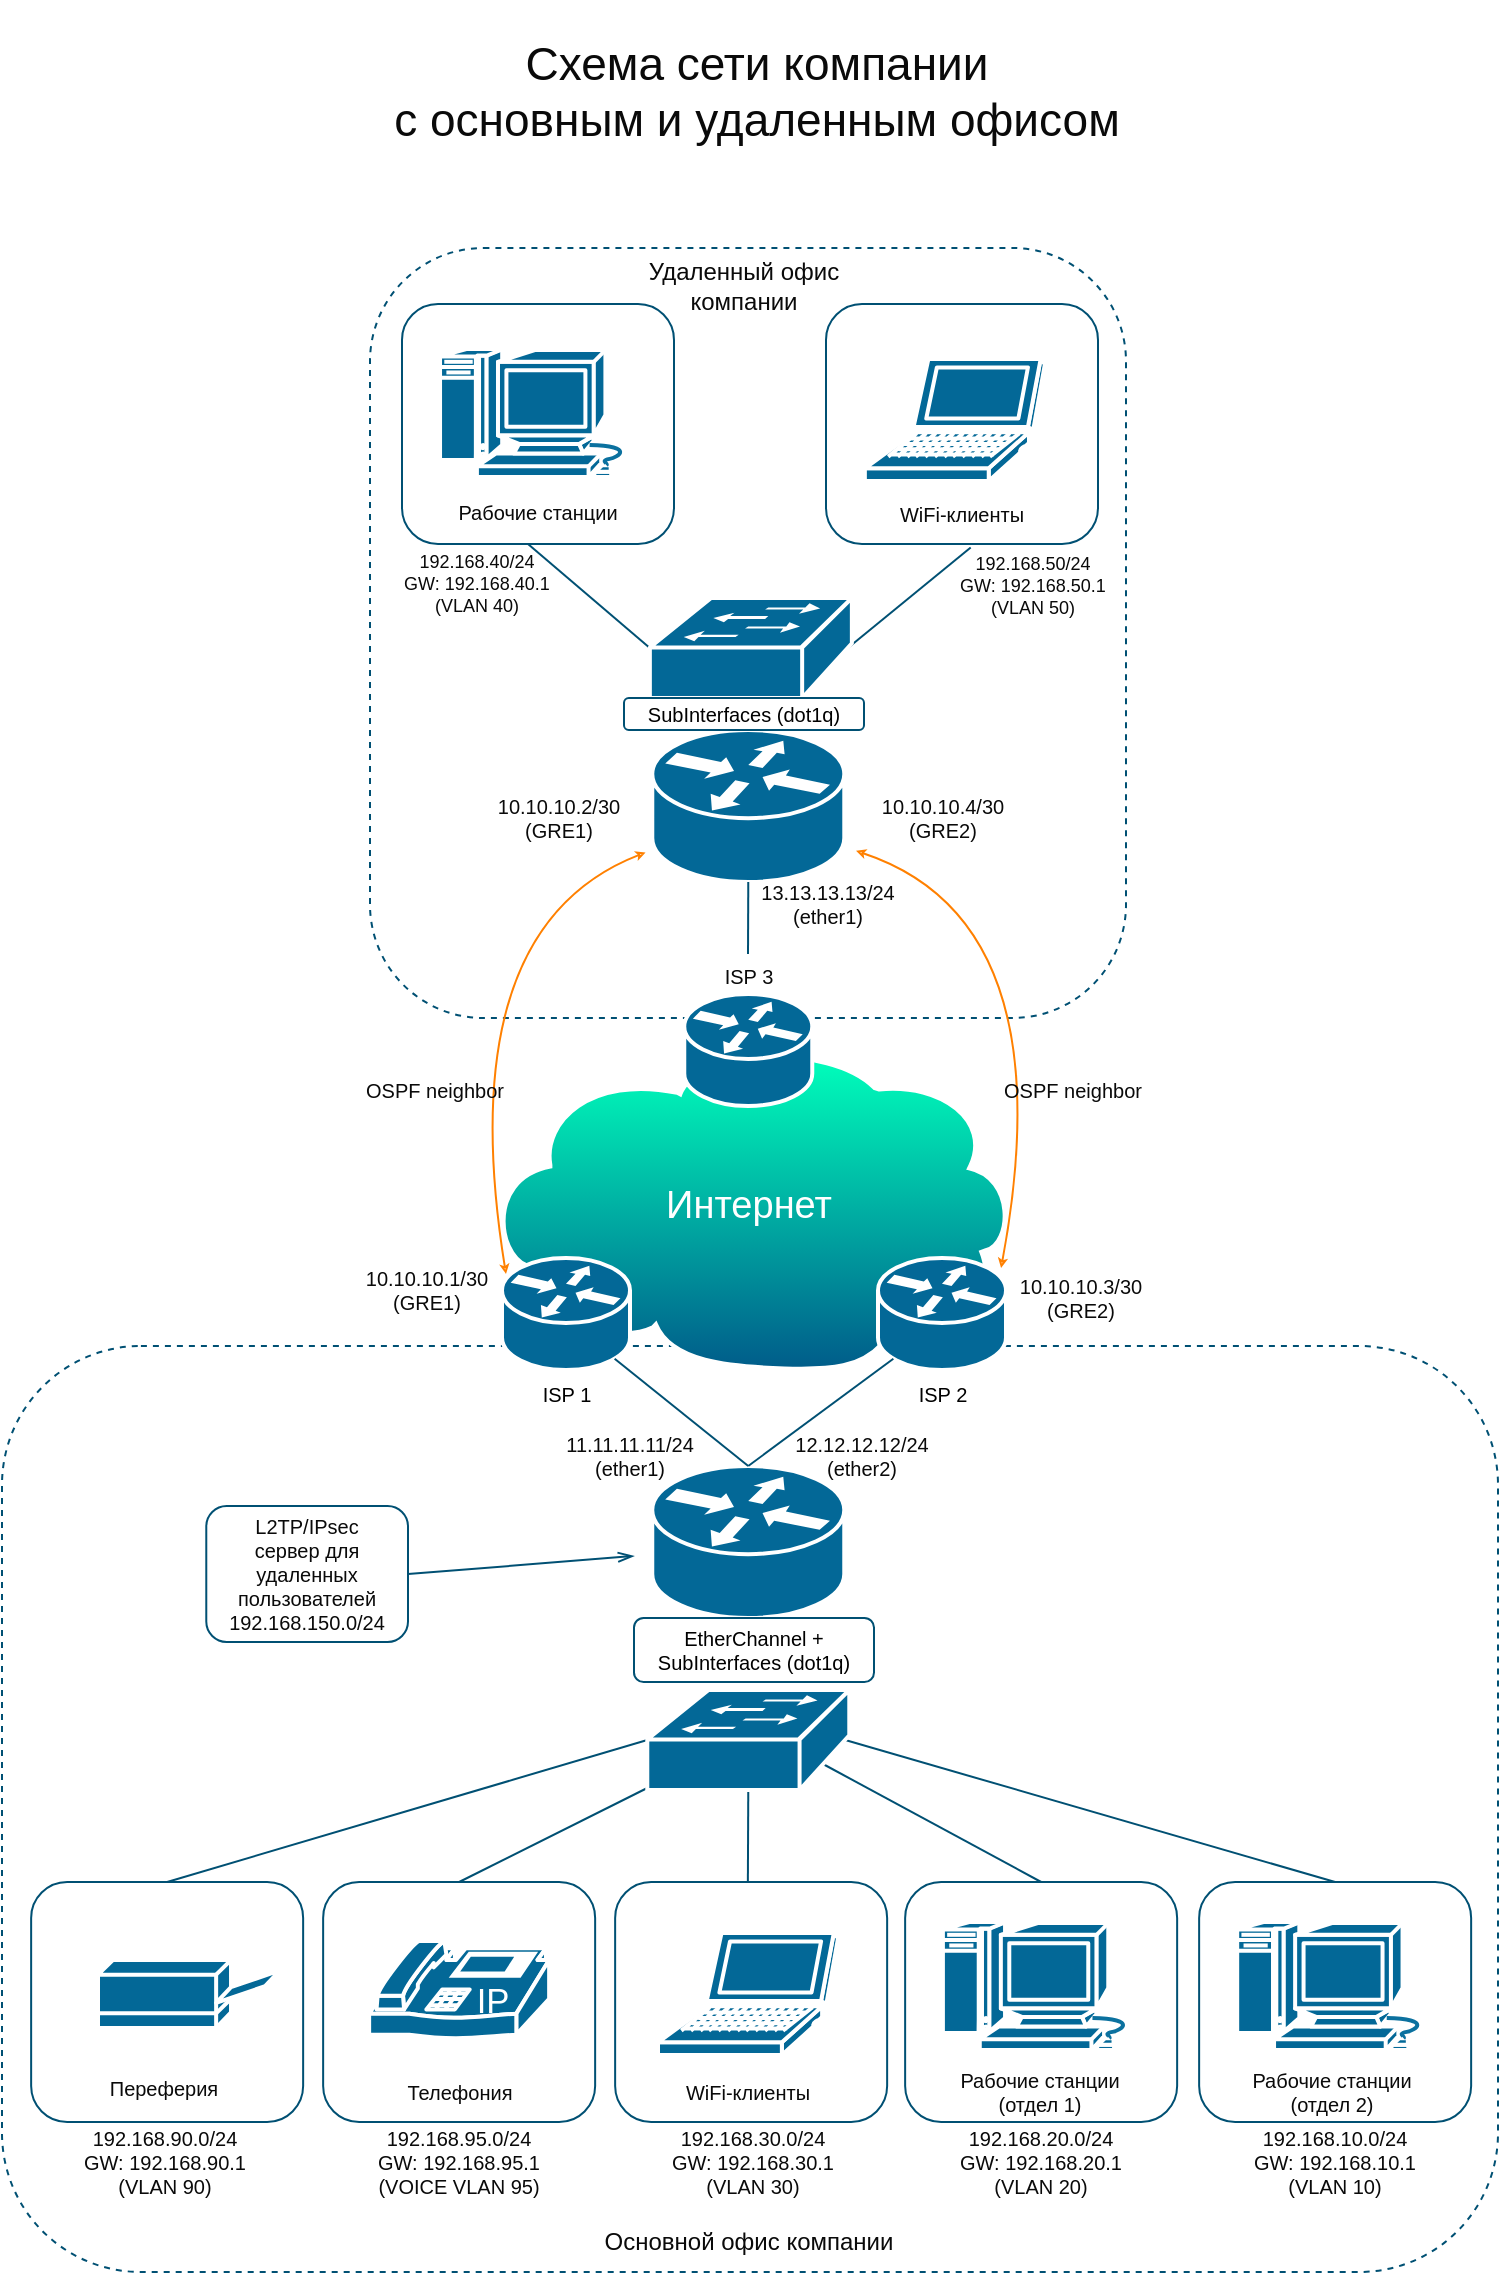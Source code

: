 <mxfile version="20.2.6" type="device"><diagram name="Страница 1" id="0"><mxGraphModel dx="1778" dy="876" grid="1" gridSize="4" guides="1" tooltips="1" connect="1" arrows="1" fold="1" page="1" pageScale="1" pageWidth="827" pageHeight="1169" background="#ffffff" math="0" shadow="0"><root><mxCell id="0"/><mxCell id="1" parent="0"/><mxCell id="Y7g3WUkWzcewTaAp0I2f-361" value="" style="rounded=1;whiteSpace=wrap;html=1;fontColor=#0A0A0A;strokeColor=#005073;strokeWidth=1;fillColor=none;gradientColor=#E5FF00;" vertex="1" parent="1"><mxGeometry x="240" y="168" width="136" height="120" as="geometry"/></mxCell><mxCell id="Y7g3WUkWzcewTaAp0I2f-373" value="" style="rounded=1;whiteSpace=wrap;html=1;fontColor=#0A0A0A;strokeColor=#005073;strokeWidth=1;fillColor=none;gradientColor=#E5FF00;" vertex="1" parent="1"><mxGeometry x="638.57" y="957" width="136" height="120" as="geometry"/></mxCell><mxCell id="Y7g3WUkWzcewTaAp0I2f-378" value="" style="rounded=1;whiteSpace=wrap;html=1;fontColor=#0A0A0A;strokeColor=#005073;strokeWidth=1;fillColor=none;gradientColor=#E5FF00;" vertex="1" parent="1"><mxGeometry x="491.57" y="957" width="136" height="120" as="geometry"/></mxCell><mxCell id="Y7g3WUkWzcewTaAp0I2f-383" value="" style="rounded=1;whiteSpace=wrap;html=1;fontColor=#0A0A0A;strokeColor=#005073;strokeWidth=1;fillColor=none;gradientColor=#E5FF00;" vertex="1" parent="1"><mxGeometry x="346.57" y="957" width="136" height="120" as="geometry"/></mxCell><mxCell id="Y7g3WUkWzcewTaAp0I2f-390" value="" style="rounded=1;whiteSpace=wrap;html=1;fontColor=#0A0A0A;strokeColor=#005073;strokeWidth=1;fillColor=none;gradientColor=#E5FF00;" vertex="1" parent="1"><mxGeometry x="200.57" y="957" width="136" height="120" as="geometry"/></mxCell><mxCell id="Y7g3WUkWzcewTaAp0I2f-363" value="" style="rounded=1;whiteSpace=wrap;html=1;fontColor=#0A0A0A;strokeColor=#005073;strokeWidth=1;fillColor=none;gradientColor=#E5FF00;" vertex="1" parent="1"><mxGeometry x="452" y="168" width="136" height="120" as="geometry"/></mxCell><mxCell id="Y7g3WUkWzcewTaAp0I2f-413" value="" style="rounded=1;whiteSpace=wrap;html=1;fontSize=9;fontColor=#0A0A0A;strokeColor=#005073;strokeWidth=1;fillColor=none;gradientColor=#E5FF00;dashed=1;" vertex="1" parent="1"><mxGeometry x="224" y="140" width="378" height="385" as="geometry"/></mxCell><mxCell id="Y7g3WUkWzcewTaAp0I2f-404" value="" style="rounded=1;whiteSpace=wrap;html=1;fontSize=9;fontColor=#0A0A0A;strokeColor=#005073;strokeWidth=1;fillColor=none;gradientColor=#E5FF00;dashed=1;" vertex="1" parent="1"><mxGeometry x="40" y="689" width="748" height="463" as="geometry"/></mxCell><mxCell id="Y7g3WUkWzcewTaAp0I2f-392" value="" style="rounded=1;whiteSpace=wrap;html=1;fontColor=#0A0A0A;strokeColor=#005073;strokeWidth=1;fillColor=none;gradientColor=#E5FF00;" vertex="1" parent="1"><mxGeometry x="54.57" y="957" width="136" height="120" as="geometry"/></mxCell><mxCell id="Y7g3WUkWzcewTaAp0I2f-294" value="Интернет" style="shape=mxgraph.cisco.storage.cloud;html=1;dashed=0;fillColor=#005C8A;strokeColor=#ffffff;strokeWidth=2;verticalLabelPosition=middle;verticalAlign=middle;labelBackgroundColor=none;fontSize=19;labelPosition=center;align=center;fontColor=#FFFFFF;fontFamily=Helvetica;gradientColor=#00FFBB;gradientDirection=north;" vertex="1" parent="1"><mxGeometry x="279.82" y="537" width="266.63" height="164" as="geometry"/></mxCell><mxCell id="Y7g3WUkWzcewTaAp0I2f-314" value="" style="shape=mxgraph.cisco.routers.router;sketch=0;html=1;pointerEvents=1;dashed=0;fillColor=#036897;strokeColor=#ffffff;strokeWidth=2;verticalLabelPosition=bottom;verticalAlign=top;align=center;outlineConnect=0;" vertex="1" parent="1"><mxGeometry x="365.13" y="749" width="96" height="76" as="geometry"/></mxCell><mxCell id="Y7g3WUkWzcewTaAp0I2f-317" value="" style="shape=mxgraph.cisco.computers_and_peripherals.macintosh;sketch=0;html=1;pointerEvents=1;dashed=0;fillColor=#036897;strokeColor=#ffffff;strokeWidth=2;verticalLabelPosition=bottom;verticalAlign=top;align=center;outlineConnect=0;" vertex="1" parent="1"><mxGeometry x="657.07" y="977" width="99" height="64" as="geometry"/></mxCell><mxCell id="Y7g3WUkWzcewTaAp0I2f-334" value="" style="shape=mxgraph.cisco.modems_and_phones.ip_phone;sketch=0;html=1;pointerEvents=1;dashed=0;fillColor=#036897;strokeColor=#ffffff;strokeWidth=2;verticalLabelPosition=bottom;verticalAlign=top;align=center;outlineConnect=0;" vertex="1" parent="1"><mxGeometry x="223.57" y="986.5" width="90" height="50" as="geometry"/></mxCell><mxCell id="Y7g3WUkWzcewTaAp0I2f-337" value="" style="shape=mxgraph.cisco.computers_and_peripherals.printer;sketch=0;html=1;pointerEvents=1;dashed=0;fillColor=#036897;strokeColor=#ffffff;strokeWidth=2;verticalLabelPosition=bottom;verticalAlign=top;align=center;outlineConnect=0;" vertex="1" parent="1"><mxGeometry x="88" y="996" width="91" height="34" as="geometry"/></mxCell><mxCell id="Y7g3WUkWzcewTaAp0I2f-351" value="ISP 1" style="shape=mxgraph.cisco.routers.router;sketch=0;html=1;pointerEvents=1;dashed=0;fillColor=#036897;strokeColor=#ffffff;strokeWidth=2;verticalLabelPosition=bottom;verticalAlign=top;align=center;outlineConnect=0;fontSize=10;" vertex="1" parent="1"><mxGeometry x="290" y="645" width="64" height="56" as="geometry"/></mxCell><mxCell id="Y7g3WUkWzcewTaAp0I2f-352" value="&lt;div style=&quot;font-size: 10px;&quot;&gt;ISP 2&lt;/div&gt;" style="shape=mxgraph.cisco.routers.router;sketch=0;html=1;pointerEvents=1;dashed=0;fillColor=#036897;strokeColor=#ffffff;strokeWidth=2;verticalLabelPosition=bottom;verticalAlign=top;align=center;outlineConnect=0;fontSize=10;" vertex="1" parent="1"><mxGeometry x="478" y="645" width="64" height="56" as="geometry"/></mxCell><mxCell id="Y7g3WUkWzcewTaAp0I2f-353" value="ISP 3" style="shape=mxgraph.cisco.routers.router;sketch=0;html=1;pointerEvents=1;dashed=0;fillColor=#036897;strokeColor=#ffffff;strokeWidth=2;verticalLabelPosition=top;verticalAlign=bottom;align=center;outlineConnect=0;fontColor=#0A0A0A;labelPosition=center;fontSize=10;" vertex="1" parent="1"><mxGeometry x="381.13" y="513" width="64" height="56" as="geometry"/></mxCell><mxCell id="Y7g3WUkWzcewTaAp0I2f-354" value="" style="shape=mxgraph.cisco.routers.router;sketch=0;html=1;pointerEvents=1;dashed=0;fillColor=#036897;strokeColor=#ffffff;strokeWidth=2;verticalLabelPosition=bottom;verticalAlign=top;align=center;outlineConnect=0;" vertex="1" parent="1"><mxGeometry x="365.14" y="381" width="96" height="76" as="geometry"/></mxCell><mxCell id="Y7g3WUkWzcewTaAp0I2f-355" value="" style="shape=mxgraph.cisco.computers_and_peripherals.macintosh;sketch=0;html=1;pointerEvents=1;dashed=0;fillColor=#036897;strokeColor=#ffffff;strokeWidth=2;verticalLabelPosition=bottom;verticalAlign=top;align=center;outlineConnect=0;" vertex="1" parent="1"><mxGeometry x="258.5" y="190.5" width="99" height="64" as="geometry"/></mxCell><mxCell id="Y7g3WUkWzcewTaAp0I2f-362" value="Рабочие станции" style="text;html=1;strokeColor=none;fillColor=none;align=center;verticalAlign=middle;whiteSpace=wrap;rounded=0;fontColor=#0A0A0A;fontSize=10;" vertex="1" parent="1"><mxGeometry x="244" y="256.5" width="128" height="30" as="geometry"/></mxCell><mxCell id="Y7g3WUkWzcewTaAp0I2f-365" value="WiFi-клиенты" style="text;html=1;strokeColor=none;fillColor=none;align=center;verticalAlign=middle;whiteSpace=wrap;rounded=0;fontColor=#0A0A0A;fontSize=10;" vertex="1" parent="1"><mxGeometry x="456" y="258" width="128" height="30" as="geometry"/></mxCell><mxCell id="Y7g3WUkWzcewTaAp0I2f-367" value="" style="endArrow=none;html=1;rounded=0;fontSize=9;fontColor=#0A0A0A;strokeColor=#005073;strokeWidth=1;curved=1;exitX=0;exitY=0.5;exitDx=0;exitDy=0;exitPerimeter=0;" edge="1" parent="1" source="Y7g3WUkWzcewTaAp0I2f-434"><mxGeometry width="50" height="50" relative="1" as="geometry"><mxPoint x="354" y="348" as="sourcePoint"/><mxPoint x="303" y="288" as="targetPoint"/></mxGeometry></mxCell><mxCell id="Y7g3WUkWzcewTaAp0I2f-368" value="" style="endArrow=none;html=1;rounded=0;fontSize=9;fontColor=#0A0A0A;strokeColor=#005073;strokeWidth=1;curved=1;entryX=0.532;entryY=1.015;entryDx=0;entryDy=0;entryPerimeter=0;exitX=0.98;exitY=0.5;exitDx=0;exitDy=0;exitPerimeter=0;" edge="1" parent="1" source="Y7g3WUkWzcewTaAp0I2f-434" target="Y7g3WUkWzcewTaAp0I2f-363"><mxGeometry width="50" height="50" relative="1" as="geometry"><mxPoint x="463.64" y="340" as="sourcePoint"/><mxPoint x="511.64" y="280" as="targetPoint"/></mxGeometry></mxCell><mxCell id="Y7g3WUkWzcewTaAp0I2f-369" value="&lt;div style=&quot;font-size: 10px;&quot;&gt;192.168.90.0/24&lt;/div&gt;&lt;div style=&quot;font-size: 10px;&quot;&gt;GW: 192.168.90.1&lt;br style=&quot;font-size: 10px;&quot;&gt;&lt;/div&gt;&lt;div style=&quot;font-size: 10px;&quot;&gt;(VLAN 90)&lt;br style=&quot;font-size: 10px;&quot;&gt;&lt;/div&gt;" style="text;html=1;strokeColor=none;fillColor=none;align=center;verticalAlign=middle;whiteSpace=wrap;rounded=0;fontSize=10;fontColor=#0A0A0A;" vertex="1" parent="1"><mxGeometry x="70.0" y="1081" width="102.86" height="32" as="geometry"/></mxCell><mxCell id="Y7g3WUkWzcewTaAp0I2f-370" value="&lt;div&gt;192.168.40/24&lt;/div&gt;&lt;div&gt;GW: 192.168.40.1&lt;br&gt;&lt;/div&gt;&lt;div&gt;(VLAN 40)&lt;br&gt;&lt;/div&gt;" style="text;html=1;strokeColor=none;fillColor=none;align=center;verticalAlign=middle;whiteSpace=wrap;rounded=0;fontSize=9;fontColor=#0A0A0A;" vertex="1" parent="1"><mxGeometry x="230.57" y="292" width="93.43" height="32" as="geometry"/></mxCell><mxCell id="Y7g3WUkWzcewTaAp0I2f-371" value="" style="endArrow=none;html=1;rounded=0;fontSize=9;fontColor=#0A0A0A;strokeColor=#005073;strokeWidth=1;curved=1;entryX=0.5;entryY=1;entryDx=0;entryDy=0;entryPerimeter=0;" edge="1" parent="1" target="Y7g3WUkWzcewTaAp0I2f-354"><mxGeometry width="50" height="50" relative="1" as="geometry"><mxPoint x="413" y="493" as="sourcePoint"/><mxPoint x="414" y="461" as="targetPoint"/></mxGeometry></mxCell><mxCell id="Y7g3WUkWzcewTaAp0I2f-372" value="13.13.13.13/24 (ether1)" style="text;html=1;strokeColor=none;fillColor=none;align=center;verticalAlign=middle;whiteSpace=wrap;rounded=0;fontSize=10;fontColor=#0A0A0A;" vertex="1" parent="1"><mxGeometry x="423" y="453" width="60" height="30" as="geometry"/></mxCell><mxCell id="Y7g3WUkWzcewTaAp0I2f-374" value="&lt;div&gt;Рабочие станции&lt;/div&gt;&lt;div&gt;(отдел 2)&lt;/div&gt;" style="text;html=1;strokeColor=none;fillColor=none;align=center;verticalAlign=middle;whiteSpace=wrap;rounded=0;fontColor=#0A0A0A;fontSize=10;" vertex="1" parent="1"><mxGeometry x="637.43" y="1047" width="136" height="30" as="geometry"/></mxCell><mxCell id="Y7g3WUkWzcewTaAp0I2f-375" value="" style="shape=mxgraph.cisco.computers_and_peripherals.macintosh;sketch=0;html=1;pointerEvents=1;dashed=0;fillColor=#036897;strokeColor=#ffffff;strokeWidth=2;verticalLabelPosition=bottom;verticalAlign=top;align=center;outlineConnect=0;" vertex="1" parent="1"><mxGeometry x="509.93" y="977" width="99" height="64" as="geometry"/></mxCell><mxCell id="Y7g3WUkWzcewTaAp0I2f-379" value="&lt;div&gt;Рабочие станции&lt;/div&gt;&lt;div&gt;(отдел 1)&lt;/div&gt;" style="text;html=1;strokeColor=none;fillColor=none;align=center;verticalAlign=middle;whiteSpace=wrap;rounded=0;fontColor=#0A0A0A;fontSize=10;" vertex="1" parent="1"><mxGeometry x="493.43" y="1047" width="132" height="30" as="geometry"/></mxCell><mxCell id="Y7g3WUkWzcewTaAp0I2f-380" value="" style="shape=mxgraph.cisco.computers_and_peripherals.laptop;sketch=0;html=1;pointerEvents=1;dashed=0;fillColor=#036897;strokeColor=#ffffff;strokeWidth=2;verticalLabelPosition=bottom;verticalAlign=top;align=center;outlineConnect=0;" vertex="1" parent="1"><mxGeometry x="368" y="982.5" width="90" height="61" as="geometry"/></mxCell><mxCell id="Y7g3WUkWzcewTaAp0I2f-384" value="WiFi-клиенты" style="text;html=1;strokeColor=none;fillColor=none;align=center;verticalAlign=middle;whiteSpace=wrap;rounded=0;fontColor=#0A0A0A;fontSize=10;" vertex="1" parent="1"><mxGeometry x="345.43" y="1047" width="136" height="30" as="geometry"/></mxCell><mxCell id="Y7g3WUkWzcewTaAp0I2f-391" value="Телефония" style="text;html=1;strokeColor=none;fillColor=none;align=center;verticalAlign=middle;whiteSpace=wrap;rounded=0;fontColor=#0A0A0A;fontSize=10;" vertex="1" parent="1"><mxGeometry x="201.43" y="1047" width="136" height="30" as="geometry"/></mxCell><mxCell id="Y7g3WUkWzcewTaAp0I2f-393" value="Переферия" style="text;html=1;strokeColor=none;fillColor=none;align=center;verticalAlign=middle;whiteSpace=wrap;rounded=0;fontColor=#0A0A0A;fontSize=10;" vertex="1" parent="1"><mxGeometry x="53.43" y="1045" width="136" height="30" as="geometry"/></mxCell><mxCell id="Y7g3WUkWzcewTaAp0I2f-394" value="" style="endArrow=none;html=1;rounded=0;fontSize=9;fontColor=#0A0A0A;strokeColor=#005073;strokeWidth=1;curved=1;exitX=0.5;exitY=0;exitDx=0;exitDy=0;entryX=0;entryY=0.5;entryDx=0;entryDy=0;entryPerimeter=0;" edge="1" parent="1" source="Y7g3WUkWzcewTaAp0I2f-392" target="Y7g3WUkWzcewTaAp0I2f-432"><mxGeometry width="50" height="50" relative="1" as="geometry"><mxPoint x="131.43" y="945" as="sourcePoint"/><mxPoint x="355.43" y="881" as="targetPoint"/></mxGeometry></mxCell><mxCell id="Y7g3WUkWzcewTaAp0I2f-395" value="" style="endArrow=none;html=1;rounded=0;fontSize=9;fontColor=#0A0A0A;strokeColor=#005073;strokeWidth=1;curved=1;entryX=0;entryY=0.98;entryDx=0;entryDy=0;exitX=0.5;exitY=0;exitDx=0;exitDy=0;entryPerimeter=0;" edge="1" parent="1" source="Y7g3WUkWzcewTaAp0I2f-390" target="Y7g3WUkWzcewTaAp0I2f-432"><mxGeometry width="50" height="50" relative="1" as="geometry"><mxPoint x="267.43" y="949" as="sourcePoint"/><mxPoint x="355.43" y="897" as="targetPoint"/></mxGeometry></mxCell><mxCell id="Y7g3WUkWzcewTaAp0I2f-396" value="" style="endArrow=none;html=1;rounded=0;fontSize=9;fontColor=#0A0A0A;strokeColor=#005073;strokeWidth=1;curved=1;entryX=0.5;entryY=0.98;entryDx=0;entryDy=0;entryPerimeter=0;exitX=0.488;exitY=0;exitDx=0;exitDy=0;exitPerimeter=0;" edge="1" parent="1" source="Y7g3WUkWzcewTaAp0I2f-383" target="Y7g3WUkWzcewTaAp0I2f-432"><mxGeometry width="50" height="50" relative="1" as="geometry"><mxPoint x="413" y="956" as="sourcePoint"/><mxPoint x="415" y="911" as="targetPoint"/></mxGeometry></mxCell><mxCell id="Y7g3WUkWzcewTaAp0I2f-397" value="" style="endArrow=none;html=1;rounded=0;fontSize=9;fontColor=#0A0A0A;strokeColor=#005073;strokeWidth=1;curved=1;entryX=0.5;entryY=0;entryDx=0;entryDy=0;exitX=0.98;exitY=0.5;exitDx=0;exitDy=0;exitPerimeter=0;" edge="1" parent="1" source="Y7g3WUkWzcewTaAp0I2f-432" target="Y7g3WUkWzcewTaAp0I2f-373"><mxGeometry width="50" height="50" relative="1" as="geometry"><mxPoint x="475.43" y="881" as="sourcePoint"/><mxPoint x="707.43" y="945" as="targetPoint"/></mxGeometry></mxCell><mxCell id="Y7g3WUkWzcewTaAp0I2f-398" value="" style="endArrow=none;html=1;rounded=0;fontSize=9;fontColor=#0A0A0A;strokeColor=#005073;strokeWidth=1;curved=1;entryX=0.5;entryY=0;entryDx=0;entryDy=0;exitX=0.87;exitY=0.74;exitDx=0;exitDy=0;exitPerimeter=0;" edge="1" parent="1" source="Y7g3WUkWzcewTaAp0I2f-432" target="Y7g3WUkWzcewTaAp0I2f-378"><mxGeometry width="50" height="50" relative="1" as="geometry"><mxPoint x="475.43" y="897" as="sourcePoint"/><mxPoint x="566.43" y="949" as="targetPoint"/></mxGeometry></mxCell><mxCell id="Y7g3WUkWzcewTaAp0I2f-400" value="&lt;div style=&quot;font-size: 10px;&quot;&gt;192.168.95.0/24&lt;/div&gt;&lt;div style=&quot;font-size: 10px;&quot;&gt;GW: 192.168.95.1&lt;br style=&quot;font-size: 10px;&quot;&gt;&lt;/div&gt;&lt;div style=&quot;font-size: 10px;&quot;&gt;(VOICE VLAN 95)&lt;br style=&quot;font-size: 10px;&quot;&gt;&lt;/div&gt;" style="text;html=1;strokeColor=none;fillColor=none;align=center;verticalAlign=middle;whiteSpace=wrap;rounded=0;fontSize=10;fontColor=#0A0A0A;" vertex="1" parent="1"><mxGeometry x="217.14" y="1081" width="102.86" height="32" as="geometry"/></mxCell><mxCell id="Y7g3WUkWzcewTaAp0I2f-401" value="&lt;div style=&quot;font-size: 10px;&quot;&gt;192.168.30.0/24&lt;/div&gt;&lt;div style=&quot;font-size: 10px;&quot;&gt;GW: 192.168.30.1&lt;br style=&quot;font-size: 10px;&quot;&gt;&lt;/div&gt;&lt;div style=&quot;font-size: 10px;&quot;&gt;(VLAN 30)&lt;br style=&quot;font-size: 10px;&quot;&gt;&lt;/div&gt;" style="text;html=1;strokeColor=none;fillColor=none;align=center;verticalAlign=middle;whiteSpace=wrap;rounded=0;fontSize=10;fontColor=#0A0A0A;" vertex="1" parent="1"><mxGeometry x="364.0" y="1081" width="102.86" height="32" as="geometry"/></mxCell><mxCell id="Y7g3WUkWzcewTaAp0I2f-402" value="&lt;div style=&quot;font-size: 10px;&quot;&gt;192.168.20.0/24&lt;/div&gt;&lt;div style=&quot;font-size: 10px;&quot;&gt;GW: 192.168.20.1&lt;br style=&quot;font-size: 10px;&quot;&gt;&lt;/div&gt;&lt;div style=&quot;font-size: 10px;&quot;&gt;(VLAN 20)&lt;br style=&quot;font-size: 10px;&quot;&gt;&lt;/div&gt;" style="text;html=1;strokeColor=none;fillColor=none;align=center;verticalAlign=middle;whiteSpace=wrap;rounded=0;fontSize=10;fontColor=#0A0A0A;" vertex="1" parent="1"><mxGeometry x="508.14" y="1081" width="102.86" height="32" as="geometry"/></mxCell><mxCell id="Y7g3WUkWzcewTaAp0I2f-403" value="&lt;div style=&quot;font-size: 10px;&quot;&gt;192.168.10.0/24&lt;/div&gt;&lt;div style=&quot;font-size: 10px;&quot;&gt;GW: 192.168.10.1&lt;br style=&quot;font-size: 10px;&quot;&gt;&lt;/div&gt;&lt;div style=&quot;font-size: 10px;&quot;&gt;(VLAN 10)&lt;br style=&quot;font-size: 10px;&quot;&gt;&lt;/div&gt;" style="text;html=1;strokeColor=none;fillColor=none;align=center;verticalAlign=middle;whiteSpace=wrap;rounded=0;fontSize=10;fontColor=#0A0A0A;" vertex="1" parent="1"><mxGeometry x="655.14" y="1081" width="102.86" height="32" as="geometry"/></mxCell><mxCell id="Y7g3WUkWzcewTaAp0I2f-406" value="" style="endArrow=none;html=1;rounded=0;fontSize=9;fontColor=#0A0A0A;strokeColor=#005073;strokeWidth=1;curved=1;exitX=0.88;exitY=0.9;exitDx=0;exitDy=0;exitPerimeter=0;entryX=0.5;entryY=0;entryDx=0;entryDy=0;entryPerimeter=0;" edge="1" parent="1" source="Y7g3WUkWzcewTaAp0I2f-351" target="Y7g3WUkWzcewTaAp0I2f-314"><mxGeometry width="50" height="50" relative="1" as="geometry"><mxPoint x="350" y="702" as="sourcePoint"/><mxPoint x="390" y="742" as="targetPoint"/></mxGeometry></mxCell><mxCell id="Y7g3WUkWzcewTaAp0I2f-407" value="" style="endArrow=none;html=1;rounded=0;fontSize=9;fontColor=#0A0A0A;strokeColor=#005073;strokeWidth=1;curved=1;entryX=0.5;entryY=0;entryDx=0;entryDy=0;entryPerimeter=0;exitX=0.12;exitY=0.9;exitDx=0;exitDy=0;exitPerimeter=0;" edge="1" parent="1" source="Y7g3WUkWzcewTaAp0I2f-352" target="Y7g3WUkWzcewTaAp0I2f-314"><mxGeometry width="50" height="50" relative="1" as="geometry"><mxPoint x="476" y="705" as="sourcePoint"/><mxPoint x="442" y="741" as="targetPoint"/></mxGeometry></mxCell><mxCell id="Y7g3WUkWzcewTaAp0I2f-409" value="12.12.12.12/24 (ether2)" style="text;html=1;strokeColor=none;fillColor=none;align=center;verticalAlign=middle;whiteSpace=wrap;rounded=0;fontSize=10;fontColor=#0A0A0A;" vertex="1" parent="1"><mxGeometry x="440" y="729" width="60" height="30" as="geometry"/></mxCell><mxCell id="Y7g3WUkWzcewTaAp0I2f-410" value="&lt;div style=&quot;font-size: 10px;&quot;&gt;11.11.11.11/24 (ether1)&lt;br style=&quot;font-size: 10px;&quot;&gt;&lt;/div&gt;" style="text;html=1;strokeColor=none;fillColor=none;align=center;verticalAlign=middle;whiteSpace=wrap;rounded=0;fontSize=10;fontColor=#0A0A0A;" vertex="1" parent="1"><mxGeometry x="324.0" y="729" width="60" height="30" as="geometry"/></mxCell><mxCell id="Y7g3WUkWzcewTaAp0I2f-411" value="" style="endArrow=classic;html=1;rounded=0;fontSize=9;fontColor=#0A0A0A;strokeColor=#FF8000;strokeWidth=1;curved=1;entryX=0.92;entryY=1.038;entryDx=0;entryDy=0;entryPerimeter=0;startArrow=classic;startFill=0;endFill=0;endSize=2;startSize=2;" edge="1" parent="1" target="Y7g3WUkWzcewTaAp0I2f-416"><mxGeometry width="50" height="50" relative="1" as="geometry"><mxPoint x="292" y="653" as="sourcePoint"/><mxPoint x="358" y="429" as="targetPoint"/><Array as="points"><mxPoint x="264" y="480"/></Array></mxGeometry></mxCell><mxCell id="Y7g3WUkWzcewTaAp0I2f-412" value="" style="endArrow=classic;html=1;rounded=0;fontSize=9;fontColor=#0A0A0A;strokeColor=#FF8000;strokeWidth=1;curved=1;entryX=0.112;entryY=0.031;entryDx=0;entryDy=0;entryPerimeter=0;exitX=0.082;exitY=1.013;exitDx=0;exitDy=0;exitPerimeter=0;startArrow=classic;startFill=0;endFill=0;endSize=2;startSize=2;" edge="1" parent="1" source="Y7g3WUkWzcewTaAp0I2f-417" target="Y7g3WUkWzcewTaAp0I2f-414"><mxGeometry width="50" height="50" relative="1" as="geometry"><mxPoint x="470" y="433" as="sourcePoint"/><mxPoint x="550" y="649" as="targetPoint"/><Array as="points"><mxPoint x="572" y="476"/></Array></mxGeometry></mxCell><mxCell id="Y7g3WUkWzcewTaAp0I2f-414" value="&lt;div style=&quot;font-size: 10px;&quot;&gt;10.10.10.3/30&lt;/div&gt;&lt;div style=&quot;font-size: 10px;&quot;&gt;(GRE2)&lt;br style=&quot;font-size: 10px;&quot;&gt;&lt;/div&gt;" style="text;html=1;strokeColor=none;fillColor=none;align=center;verticalAlign=middle;whiteSpace=wrap;rounded=0;fontSize=10;fontColor=#0A0A0A;" vertex="1" parent="1"><mxGeometry x="528.0" y="649" width="102.86" height="32" as="geometry"/></mxCell><mxCell id="Y7g3WUkWzcewTaAp0I2f-415" value="&lt;div style=&quot;font-size: 10px;&quot;&gt;10.10.10.1/30&lt;/div&gt;&lt;div style=&quot;font-size: 10px;&quot;&gt;(GRE1)&lt;br style=&quot;font-size: 10px;&quot;&gt;&lt;/div&gt;" style="text;html=1;strokeColor=none;fillColor=none;align=center;verticalAlign=middle;whiteSpace=wrap;rounded=0;fontSize=10;fontColor=#0A0A0A;" vertex="1" parent="1"><mxGeometry x="201.43" y="645" width="102.86" height="32" as="geometry"/></mxCell><mxCell id="Y7g3WUkWzcewTaAp0I2f-416" value="&lt;div style=&quot;font-size: 10px;&quot;&gt;10.10.10.2/30&lt;/div&gt;&lt;div style=&quot;font-size: 10px;&quot;&gt;(GRE1)&lt;br style=&quot;font-size: 10px;&quot;&gt;&lt;/div&gt;" style="text;html=1;strokeColor=none;fillColor=none;align=center;verticalAlign=middle;whiteSpace=wrap;rounded=0;fontSize=10;fontColor=#0A0A0A;" vertex="1" parent="1"><mxGeometry x="267.14" y="409" width="102.86" height="32" as="geometry"/></mxCell><mxCell id="Y7g3WUkWzcewTaAp0I2f-417" value="&lt;div style=&quot;font-size: 10px;&quot;&gt;10.10.10.4/30&lt;/div&gt;&lt;div style=&quot;font-size: 10px;&quot;&gt;(GRE2)&lt;br style=&quot;font-size: 10px;&quot;&gt;&lt;/div&gt;" style="text;html=1;strokeColor=none;fillColor=none;align=center;verticalAlign=middle;whiteSpace=wrap;rounded=0;fontSize=10;fontColor=#0A0A0A;" vertex="1" parent="1"><mxGeometry x="458.57" y="409" width="102.86" height="32" as="geometry"/></mxCell><mxCell id="Y7g3WUkWzcewTaAp0I2f-418" value="&lt;div style=&quot;font-size: 23px;&quot;&gt;&lt;font style=&quot;font-size: 23px;&quot;&gt;Схема сети компании&lt;/font&gt;&lt;/div&gt;&lt;div style=&quot;font-size: 23px;&quot;&gt;&lt;font style=&quot;font-size: 23px;&quot;&gt;с основным и удаленным офисом&lt;br&gt;&lt;/font&gt;&lt;/div&gt;" style="text;html=1;strokeColor=none;fillColor=none;align=center;verticalAlign=middle;whiteSpace=wrap;rounded=0;fontSize=17;fontColor=#0A0A0A;" vertex="1" parent="1"><mxGeometry x="182.7" y="16" width="468.86" height="92" as="geometry"/></mxCell><mxCell id="Y7g3WUkWzcewTaAp0I2f-419" value="L2TP/IPsec сервер для удаленных пользователей 192.168.150.0/24" style="text;html=1;strokeColor=none;fillColor=none;align=center;verticalAlign=middle;whiteSpace=wrap;rounded=0;fontSize=10;fontColor=#0A0A0A;" vertex="1" parent="1"><mxGeometry x="151.14" y="771.5" width="82.86" height="63" as="geometry"/></mxCell><mxCell id="Y7g3WUkWzcewTaAp0I2f-421" value="" style="endArrow=none;html=1;rounded=0;fontSize=9;fontColor=#0A0A0A;strokeColor=#005073;strokeWidth=1;curved=1;startArrow=openThin;startFill=0;entryX=1;entryY=0.5;entryDx=0;entryDy=0;" edge="1" parent="1" target="Y7g3WUkWzcewTaAp0I2f-425"><mxGeometry width="50" height="50" relative="1" as="geometry"><mxPoint x="356" y="794" as="sourcePoint"/><mxPoint x="272" y="763" as="targetPoint"/></mxGeometry></mxCell><mxCell id="Y7g3WUkWzcewTaAp0I2f-422" value="OSPF neighbor" style="text;html=1;strokeColor=none;fillColor=none;align=center;verticalAlign=middle;whiteSpace=wrap;rounded=0;fontSize=10;fontColor=#0A0A0A;" vertex="1" parent="1"><mxGeometry x="221" y="549" width="70.86" height="24" as="geometry"/></mxCell><mxCell id="Y7g3WUkWzcewTaAp0I2f-423" value="OSPF neighbor" style="text;html=1;strokeColor=none;fillColor=none;align=center;verticalAlign=middle;whiteSpace=wrap;rounded=0;fontSize=10;fontColor=#0A0A0A;" vertex="1" parent="1"><mxGeometry x="540.14" y="549" width="70.86" height="24" as="geometry"/></mxCell><mxCell id="Y7g3WUkWzcewTaAp0I2f-425" value="" style="rounded=1;whiteSpace=wrap;html=1;fontSize=10;fontColor=#FEFAE0;strokeColor=#005073;fillColor=none;" vertex="1" parent="1"><mxGeometry x="142.14" y="769" width="100.86" height="68" as="geometry"/></mxCell><mxCell id="Y7g3WUkWzcewTaAp0I2f-431" value="EtherChannel + SubInterfaces (dot1q)" style="rounded=1;whiteSpace=wrap;html=1;fontSize=10;fontColor=#000000;strokeColor=#005073;fillColor=default;" vertex="1" parent="1"><mxGeometry x="356" y="825" width="120" height="32" as="geometry"/></mxCell><mxCell id="Y7g3WUkWzcewTaAp0I2f-432" value="" style="shape=mxgraph.cisco.switches.workgroup_switch;sketch=0;html=1;pointerEvents=1;dashed=0;fillColor=#036897;strokeColor=#ffffff;strokeWidth=2;verticalLabelPosition=bottom;verticalAlign=top;align=center;outlineConnect=0;fontSize=10;fontColor=#000000;" vertex="1" parent="1"><mxGeometry x="362.64" y="861" width="101" height="50" as="geometry"/></mxCell><mxCell id="Y7g3WUkWzcewTaAp0I2f-434" value="" style="shape=mxgraph.cisco.switches.workgroup_switch;sketch=0;html=1;pointerEvents=1;dashed=0;fillColor=#036897;strokeColor=#ffffff;strokeWidth=2;verticalLabelPosition=bottom;verticalAlign=top;align=center;outlineConnect=0;fontSize=10;fontColor=#000000;" vertex="1" parent="1"><mxGeometry x="363.93" y="315" width="101" height="50" as="geometry"/></mxCell><mxCell id="Y7g3WUkWzcewTaAp0I2f-435" value="SubInterfaces (dot1q)" style="rounded=1;whiteSpace=wrap;html=1;fontSize=10;fontColor=#000000;strokeColor=#005073;fillColor=default;" vertex="1" parent="1"><mxGeometry x="351" y="365" width="120" height="16" as="geometry"/></mxCell><mxCell id="Y7g3WUkWzcewTaAp0I2f-436" value="&lt;div&gt;192.168.50/24&lt;/div&gt;&lt;div&gt;GW: 192.168.50.1&lt;br&gt;&lt;/div&gt;&lt;div&gt;(VLAN 50)&lt;br&gt;&lt;/div&gt;" style="text;html=1;strokeColor=none;fillColor=none;align=center;verticalAlign=middle;whiteSpace=wrap;rounded=0;fontSize=9;fontColor=#0A0A0A;" vertex="1" parent="1"><mxGeometry x="508.57" y="293" width="93.43" height="32" as="geometry"/></mxCell><mxCell id="Y7g3WUkWzcewTaAp0I2f-437" value="Удаленный офис компании" style="text;html=1;strokeColor=none;fillColor=none;align=center;verticalAlign=middle;whiteSpace=wrap;rounded=0;fontColor=#0A0A0A;fontSize=12;" vertex="1" parent="1"><mxGeometry x="346.57" y="144" width="128" height="30" as="geometry"/></mxCell><mxCell id="Y7g3WUkWzcewTaAp0I2f-438" value="Основной офис компании" style="text;html=1;strokeColor=none;fillColor=none;align=center;verticalAlign=middle;whiteSpace=wrap;rounded=0;fontColor=#0A0A0A;fontSize=12;" vertex="1" parent="1"><mxGeometry x="298.5" y="1122" width="229" height="30" as="geometry"/></mxCell><mxCell id="Y7g3WUkWzcewTaAp0I2f-360" value="" style="shape=mxgraph.cisco.computers_and_peripherals.laptop;sketch=0;html=1;pointerEvents=1;dashed=0;fillColor=#036897;strokeColor=#ffffff;strokeWidth=2;verticalLabelPosition=bottom;verticalAlign=top;align=center;outlineConnect=0;" vertex="1" parent="1"><mxGeometry x="471.43" y="195.5" width="90" height="61" as="geometry"/></mxCell></root></mxGraphModel></diagram></mxfile>